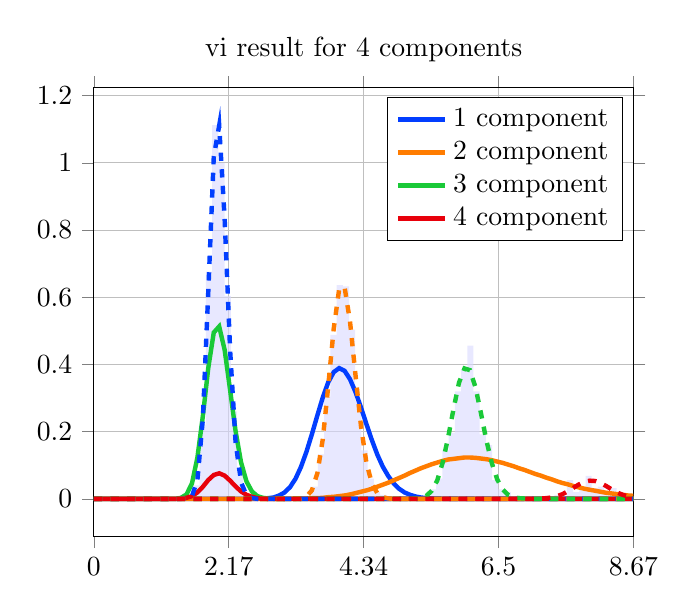 \begin{tikzpicture}
\begin{axis}[title={vi result for 4 components}, yticklabel style={/pgf/number format/fixed,
            /pgf/number format/precision=3}, grid={major}, yminorgrids={true}, tick align={outside}, xtick={0.0,2.168,4.335,6.503,8.671}, xmin={0.0}, xmax={8.671}, scaled y ticks={false}]
    \addplot[ybar interval, fill={blue!15}, forget plot, opacity={0.6}, draw={none}, bar width={5.0e-6}]
        table[row sep={\\}]
        {
            \\
            1.5  0.012  \\
            1.6  0.04  \\
            1.7  0.22  \\
            1.8  0.676  \\
            1.9  1.112  \\
            2.0  1.0  \\
            2.1  0.604  \\
            2.2  0.26  \\
            2.3  0.068  \\
            2.4  0.016  \\
            2.5  0.0  \\
            2.6  0.0  \\
            2.7  0.0  \\
            2.8  0.0  \\
            2.9  0.0  \\
            3.0  0.0  \\
            3.1  0.0  \\
            3.2  0.0  \\
            3.3  0.0  \\
            3.4  0.004  \\
            3.5  0.036  \\
            3.6  0.132  \\
            3.7  0.304  \\
            3.8  0.488  \\
            3.9  0.636  \\
            4.0  0.632  \\
            4.1  0.504  \\
            4.2  0.292  \\
            4.3  0.144  \\
            4.4  0.06  \\
            4.5  0.02  \\
            4.6  0.012  \\
            4.7  0.004  \\
            4.8  0.0  \\
            4.9  0.0  \\
            5.0  0.0  \\
            5.1  0.004  \\
            5.2  0.004  \\
            5.3  0.0  \\
            5.4  0.028  \\
            5.5  0.06  \\
            5.6  0.144  \\
            5.7  0.196  \\
            5.8  0.32  \\
            5.9  0.384  \\
            6.0  0.456  \\
            6.1  0.32  \\
            6.2  0.192  \\
            6.3  0.16  \\
            6.4  0.056  \\
            6.5  0.028  \\
            6.6  0.02  \\
            6.7  0.0  \\
            6.8  0.0  \\
            6.9  0.0  \\
            7.0  0.0  \\
            7.1  0.0  \\
            7.2  0.0  \\
            7.3  0.004  \\
            7.4  0.012  \\
            7.5  0.008  \\
            7.6  0.056  \\
            7.7  0.02  \\
            7.8  0.028  \\
            7.9  0.068  \\
            8.0  0.032  \\
            8.1  0.036  \\
            8.2  0.02  \\
            8.3  0.032  \\
            8.4  0.012  \\
            8.5  0.016  \\
            8.6  0.008  \\
            8.7  0.0  \\
        }
        ;
    \addplot[style={{ultra thick}}, color={rgb,1:red,0.008;green,0.243;blue,1.0}]
        table[row sep={\\}]
        {
            \\
            0.0  0.0  \\
            0.088  6.592e-126  \\
            0.175  2.45e-96  \\
            0.263  1.91e-79  \\
            0.35  9.601e-68  \\
            0.438  6.907e-59  \\
            0.526  7.892e-52  \\
            0.613  5.172e-46  \\
            0.701  4.182e-41  \\
            0.788  6.84e-37  \\
            0.876  3.171e-33  \\
            0.963  5.303e-30  \\
            1.051  3.82e-27  \\
            1.139  1.357e-24  \\
            1.226  2.639e-22  \\
            1.314  3.055e-20  \\
            1.401  2.25e-18  \\
            1.489  1.114e-16  \\
            1.577  3.88e-15  \\
            1.664  9.874e-14  \\
            1.752  1.896e-12  \\
            1.839  2.825e-11  \\
            1.927  3.343e-10  \\
            2.014  3.207e-9  \\
            2.102  2.539e-8  \\
            2.19  1.685e-7  \\
            2.277  9.508e-7  \\
            2.365  4.616e-6  \\
            2.452  1.95e-5  \\
            2.54  7.234e-5  \\
            2.628  0.0  \\
            2.715  0.001  \\
            2.803  0.002  \\
            2.89  0.004  \\
            2.978  0.01  \\
            3.065  0.019  \\
            3.153  0.035  \\
            3.241  0.06  \\
            3.328  0.095  \\
            3.416  0.14  \\
            3.503  0.192  \\
            3.591  0.248  \\
            3.679  0.302  \\
            3.766  0.347  \\
            3.854  0.377  \\
            3.941  0.389  \\
            4.029  0.381  \\
            4.116  0.356  \\
            4.204  0.318  \\
            4.292  0.272  \\
            4.379  0.223  \\
            4.467  0.175  \\
            4.554  0.132  \\
            4.642  0.096  \\
            4.73  0.068  \\
            4.817  0.046  \\
            4.905  0.03  \\
            4.992  0.019  \\
            5.08  0.012  \\
            5.168  0.007  \\
            5.255  0.004  \\
            5.343  0.002  \\
            5.43  0.001  \\
            5.518  0.001  \\
            5.605  0.0  \\
            5.693  0.0  \\
            5.781  8.913e-5  \\
            5.868  4.322e-5  \\
            5.956  2.049e-5  \\
            6.043  9.503e-6  \\
            6.131  4.314e-6  \\
            6.219  1.919e-6  \\
            6.306  8.362e-7  \\
            6.394  3.574e-7  \\
            6.481  1.499e-7  \\
            6.569  6.169e-8  \\
            6.656  2.494e-8  \\
            6.744  9.906e-9  \\
            6.832  3.868e-9  \\
            6.919  1.485e-9  \\
            7.007  5.612e-10  \\
            7.094  2.087e-10  \\
            7.182  7.643e-11  \\
            7.27  2.757e-11  \\
            7.357  9.798e-12  \\
            7.445  3.433e-12  \\
            7.532  1.186e-12  \\
            7.62  4.041e-13  \\
            7.707  1.358e-13  \\
            7.795  4.508e-14  \\
            7.883  1.477e-14  \\
            7.97  4.778e-15  \\
            8.058  1.527e-15  \\
            8.145  4.822e-16  \\
            8.233  1.505e-16  \\
            8.321  4.643e-17  \\
            8.408  1.417e-17  \\
            8.496  4.274e-18  \\
            8.583  1.276e-18  \\
            8.671  3.769e-19  \\
        }
        ;
    \addlegendentry {1 component}
    \addplot[style={{ultra thick}}, color={rgb,1:red,1.0;green,0.486;blue,0.0}]
        table[row sep={\\}]
        {
            \\
            0.0  0.0  \\
            0.088  7.962e-51  \\
            0.175  1.549e-40  \\
            0.263  1.31e-34  \\
            0.35  1.814e-30  \\
            0.438  2.638e-27  \\
            0.526  9.225e-25  \\
            0.613  1.207e-22  \\
            0.701  7.682e-21  \\
            0.788  2.822e-19  \\
            0.876  6.72e-18  \\
            0.963  1.127e-16  \\
            1.051  1.413e-15  \\
            1.139  1.391e-14  \\
            1.226  1.112e-13  \\
            1.314  7.437e-13  \\
            1.401  4.258e-12  \\
            1.489  2.127e-11  \\
            1.577  9.41e-11  \\
            1.664  3.738e-10  \\
            1.752  1.348e-9  \\
            1.839  4.453e-9  \\
            1.927  1.359e-8  \\
            2.014  3.859e-8  \\
            2.102  1.026e-7  \\
            2.19  2.566e-7  \\
            2.277  6.069e-7  \\
            2.365  1.363e-6  \\
            2.452  2.919e-6  \\
            2.54  5.978e-6  \\
            2.628  1.174e-5  \\
            2.715  2.219e-5  \\
            2.803  4.044e-5  \\
            2.89  7.123e-5  \\
            2.978  0.0  \\
            3.065  0.0  \\
            3.153  0.0  \\
            3.241  0.001  \\
            3.328  0.001  \\
            3.416  0.001  \\
            3.503  0.002  \\
            3.591  0.002  \\
            3.679  0.003  \\
            3.766  0.005  \\
            3.854  0.006  \\
            3.941  0.008  \\
            4.029  0.01  \\
            4.116  0.013  \\
            4.204  0.017  \\
            4.292  0.021  \\
            4.379  0.025  \\
            4.467  0.03  \\
            4.554  0.036  \\
            4.642  0.042  \\
            4.73  0.048  \\
            4.817  0.055  \\
            4.905  0.062  \\
            4.992  0.069  \\
            5.08  0.077  \\
            5.168  0.084  \\
            5.255  0.091  \\
            5.343  0.097  \\
            5.43  0.103  \\
            5.518  0.108  \\
            5.605  0.113  \\
            5.693  0.117  \\
            5.781  0.119  \\
            5.868  0.121  \\
            5.956  0.123  \\
            6.043  0.123  \\
            6.131  0.122  \\
            6.219  0.12  \\
            6.306  0.118  \\
            6.394  0.115  \\
            6.481  0.111  \\
            6.569  0.107  \\
            6.656  0.102  \\
            6.744  0.097  \\
            6.832  0.091  \\
            6.919  0.086  \\
            7.007  0.08  \\
            7.094  0.074  \\
            7.182  0.069  \\
            7.27  0.063  \\
            7.357  0.058  \\
            7.445  0.052  \\
            7.532  0.047  \\
            7.62  0.043  \\
            7.707  0.038  \\
            7.795  0.034  \\
            7.883  0.03  \\
            7.97  0.027  \\
            8.058  0.024  \\
            8.145  0.021  \\
            8.233  0.018  \\
            8.321  0.016  \\
            8.408  0.014  \\
            8.496  0.012  \\
            8.583  0.01  \\
            8.671  0.009  \\
        }
        ;
    \addlegendentry {2 component}
    \addplot[style={{ultra thick}}, color={rgb,1:red,0.102;green,0.788;blue,0.22}]
        table[row sep={\\}]
        {
            \\
            0.0  0.0  \\
            0.088  2.803e-92  \\
            0.175  6.274e-65  \\
            0.263  1.06e-49  \\
            0.35  1.951e-39  \\
            0.438  6.851e-32  \\
            0.526  4.582e-26  \\
            0.613  1.992e-21  \\
            0.701  1.172e-17  \\
            0.788  1.495e-14  \\
            0.876  5.716e-12  \\
            0.963  8.241e-10  \\
            1.051  5.312e-8  \\
            1.139  1.741e-6  \\
            1.226  3.209e-5  \\
            1.314  0.0  \\
            1.401  0.003  \\
            1.489  0.013  \\
            1.577  0.046  \\
            1.664  0.123  \\
            1.752  0.247  \\
            1.839  0.39  \\
            1.927  0.495  \\
            2.014  0.513  \\
            2.102  0.443  \\
            2.19  0.323  \\
            2.277  0.202  \\
            2.365  0.109  \\
            2.452  0.052  \\
            2.54  0.022  \\
            2.628  0.008  \\
            2.715  0.003  \\
            2.803  0.001  \\
            2.89  0.0  \\
            2.978  5.641e-5  \\
            3.065  1.305e-5  \\
            3.153  2.79e-6  \\
            3.241  5.532e-7  \\
            3.328  1.022e-7  \\
            3.416  1.765e-8  \\
            3.503  2.861e-9  \\
            3.591  4.363e-10  \\
            3.679  6.281e-11  \\
            3.766  8.558e-12  \\
            3.854  1.106e-12  \\
            3.941  1.361e-13  \\
            4.029  1.595e-14  \\
            4.116  1.785e-15  \\
            4.204  1.913e-16  \\
            4.292  1.965e-17  \\
            4.379  1.939e-18  \\
            4.467  1.84e-19  \\
            4.554  1.682e-20  \\
            4.642  1.483e-21  \\
            4.73  1.264e-22  \\
            4.817  1.042e-23  \\
            4.905  8.315e-25  \\
            4.992  6.434e-26  \\
            5.08  4.832e-27  \\
            5.168  3.526e-28  \\
            5.255  2.502e-29  \\
            5.343  1.729e-30  \\
            5.43  1.163e-31  \\
            5.518  7.634e-33  \\
            5.605  4.888e-34  \\
            5.693  3.057e-35  \\
            5.781  1.868e-36  \\
            5.868  1.117e-37  \\
            5.956  6.532e-39  \\
            6.043  3.742e-40  \\
            6.131  2.1e-41  \\
            6.219  1.155e-42  \\
            6.306  6.236e-44  \\
            6.394  3.303e-45  \\
            6.481  1.718e-46  \\
            6.569  8.781e-48  \\
            6.656  4.411e-49  \\
            6.744  2.179e-50  \\
            6.832  1.059e-51  \\
            6.919  5.062e-53  \\
            7.007  2.383e-54  \\
            7.094  1.105e-55  \\
            7.182  5.051e-57  \\
            7.27  2.275e-58  \\
            7.357  1.01e-59  \\
            7.445  4.425e-61  \\
            7.532  1.913e-62  \\
            7.62  8.158e-64  \\
            7.707  3.436e-65  \\
            7.795  1.429e-66  \\
            7.883  5.87e-68  \\
            7.97  2.383e-69  \\
            8.058  9.559e-71  \\
            8.145  3.792e-72  \\
            8.233  1.487e-73  \\
            8.321  5.768e-75  \\
            8.408  2.214e-76  \\
            8.496  8.407e-78  \\
            8.583  3.16e-79  \\
            8.671  1.176e-80  \\
        }
        ;
    \addlegendentry {3 component}
    \addplot[style={{ultra thick}}, color={rgb,1:red,0.91;green,0.0;blue,0.043}]
        table[row sep={\\}]
        {
            \\
            0.0  0.0  \\
            0.088  3.516e-82  \\
            0.175  3.503e-58  \\
            0.263  8.173e-45  \\
            0.35  8.471e-36  \\
            0.438  3.619e-29  \\
            0.526  4.796e-24  \\
            0.613  5.782e-20  \\
            0.701  1.206e-16  \\
            0.788  6.589e-14  \\
            0.876  1.251e-11  \\
            0.963  1.009e-9  \\
            1.051  4.022e-8  \\
            1.139  8.855e-7  \\
            1.226  1.177e-5  \\
            1.314  0.0  \\
            1.401  0.001  \\
            1.489  0.003  \\
            1.577  0.008  \\
            1.664  0.019  \\
            1.752  0.036  \\
            1.839  0.056  \\
            1.927  0.071  \\
            2.014  0.076  \\
            2.102  0.069  \\
            2.19  0.054  \\
            2.277  0.037  \\
            2.365  0.022  \\
            2.452  0.012  \\
            2.54  0.006  \\
            2.628  0.002  \\
            2.715  0.001  \\
            2.803  0.0  \\
            2.89  0.0  \\
            2.978  3.623e-5  \\
            3.065  1.036e-5  \\
            3.153  2.762e-6  \\
            3.241  6.897e-7  \\
            3.328  1.619e-7  \\
            3.416  3.581e-8  \\
            3.503  7.492e-9  \\
            3.591  1.486e-9  \\
            3.679  2.803e-10  \\
            3.766  5.036e-11  \\
            3.854  8.642e-12  \\
            3.941  1.419e-12  \\
            4.029  2.235e-13  \\
            4.116  3.381e-14  \\
            4.204  4.92e-15  \\
            4.292  6.901e-16  \\
            4.379  9.343e-17  \\
            4.467  1.223e-17  \\
            4.554  1.548e-18  \\
            4.642  1.9e-19  \\
            4.73  2.262e-20  \\
            4.817  2.615e-21  \\
            4.905  2.94e-22  \\
            4.992  3.217e-23  \\
            5.08  3.429e-24  \\
            5.168  3.563e-25  \\
            5.255  3.613e-26  \\
            5.343  3.579e-27  \\
            5.43  3.464e-28  \\
            5.518  3.28e-29  \\
            5.605  3.04e-30  \\
            5.693  2.759e-31  \\
            5.781  2.455e-32  \\
            5.868  2.141e-33  \\
            5.956  1.833e-34  \\
            6.043  1.54e-35  \\
            6.131  1.272e-36  \\
            6.219  1.032e-37  \\
            6.306  8.23e-39  \\
            6.394  6.458e-40  \\
            6.481  4.988e-41  \\
            6.569  3.793e-42  \\
            6.656  2.84e-43  \\
            6.744  2.096e-44  \\
            6.832  1.525e-45  \\
            6.919  1.094e-46  \\
            7.007  7.743e-48  \\
            7.094  5.407e-49  \\
            7.182  3.727e-50  \\
            7.27  2.537e-51  \\
            7.357  1.706e-52  \\
            7.445  1.133e-53  \\
            7.532  7.438e-55  \\
            7.62  4.827e-56  \\
            7.707  3.097e-57  \\
            7.795  1.966e-58  \\
            7.883  1.234e-59  \\
            7.97  7.67e-61  \\
            8.058  4.717e-62  \\
            8.145  2.872e-63  \\
            8.233  1.732e-64  \\
            8.321  1.034e-65  \\
            8.408  6.116e-67  \\
            8.496  3.584e-68  \\
            8.583  2.082e-69  \\
            8.671  1.198e-70  \\
        }
        ;
    \addlegendentry {4 component}
    \addplot[style={{ultra thick, dashed}}, color={rgb,1:red,0.008;green,0.243;blue,1.0}]
        table[row sep={\\}]
        {
            \\
            0.0  0.0  \\
            0.088  5.559e-188  \\
            0.175  7.017e-132  \\
            0.263  1.215e-100  \\
            0.35  1.392e-79  \\
            0.438  4.216e-64  \\
            0.526  3.786e-52  \\
            0.613  1.25e-42  \\
            0.701  6.815e-35  \\
            0.788  1.618e-28  \\
            0.876  3.244e-23  \\
            0.963  8.799e-19  \\
            1.051  4.577e-15  \\
            1.139  5.949e-12  \\
            1.226  2.374e-9  \\
            1.314  3.423e-7  \\
            1.401  2.034e-5  \\
            1.489  0.001  \\
            1.577  0.008  \\
            1.664  0.056  \\
            1.752  0.239  \\
            1.839  0.618  \\
            1.927  1.018  \\
            2.014  1.111  \\
            2.102  0.832  \\
            2.19  0.441  \\
            2.277  0.17  \\
            2.365  0.049  \\
            2.452  0.011  \\
            2.54  0.002  \\
            2.628  0.0  \\
            2.715  2.587e-5  \\
            2.803  2.254e-6  \\
            2.89  1.617e-7  \\
            2.978  9.658e-9  \\
            3.065  4.857e-10  \\
            3.153  2.076e-11  \\
            3.241  7.611e-13  \\
            3.328  2.412e-14  \\
            3.416  6.662e-16  \\
            3.503  1.614e-17  \\
            3.591  3.453e-19  \\
            3.679  6.562e-21  \\
            3.766  1.114e-22  \\
            3.854  1.698e-24  \\
            3.941  2.336e-26  \\
            4.029  2.912e-28  \\
            4.116  3.304e-30  \\
            4.204  3.426e-32  \\
            4.292  3.259e-34  \\
            4.379  2.853e-36  \\
            4.467  2.307e-38  \\
            4.554  1.727e-40  \\
            4.642  1.202e-42  \\
            4.73  7.791e-45  \\
            4.817  4.716e-47  \\
            4.905  2.674e-49  \\
            4.992  1.422e-51  \\
            5.08  7.117e-54  \\
            5.168  3.357e-56  \\
            5.255  1.495e-58  \\
            5.343  6.302e-61  \\
            5.43  2.518e-63  \\
            5.518  9.551e-66  \\
            5.605  3.446e-68  \\
            5.693  1.184e-70  \\
            5.781  3.884e-73  \\
            5.868  1.216e-75  \\
            5.956  3.645e-78  \\
            6.043  1.046e-80  \\
            6.131  2.88e-83  \\
            6.219  7.613e-86  \\
            6.306  1.934e-88  \\
            6.394  4.73e-91  \\
            6.481  1.114e-93  \\
            6.569  2.531e-96  \\
            6.656  5.549e-99  \\
            6.744  1.175e-101  \\
            6.832  2.408e-104  \\
            6.919  4.773e-107  \\
            7.007  9.165e-110  \\
            7.094  1.706e-112  \\
            7.182  3.081e-115  \\
            7.27  5.401e-118  \\
            7.357  9.199e-121  \\
            7.445  1.523e-123  \\
            7.532  2.454e-126  \\
            7.62  3.847e-129  \\
            7.707  5.877e-132  \\
            7.795  8.748e-135  \\
            7.883  1.27e-137  \\
            7.97  1.799e-140  \\
            8.058  2.488e-143  \\
            8.145  3.36e-146  \\
            8.233  4.435e-149  \\
            8.321  5.724e-152  \\
            8.408  7.226e-155  \\
            8.496  8.927e-158  \\
            8.583  1.08e-160  \\
            8.671  1.279e-163  \\
        }
        ;
    \addplot[style={{ultra thick, dashed}}, color={rgb,1:red,1.0;green,0.486;blue,0.0}]
        table[row sep={\\}]
        {
            \\
            0.0  0.0  \\
            0.088  0.0  \\
            0.175  0.0  \\
            0.263  1.962e-310  \\
            0.35  2.185e-264  \\
            0.438  1.595e-229  \\
            0.526  9.826e-202  \\
            0.613  7.95e-179  \\
            0.701  1.719e-159  \\
            0.788  6.942e-143  \\
            0.876  1.972e-128  \\
            0.963  1.016e-115  \\
            1.051  1.909e-104  \\
            1.139  2.223e-94  \\
            1.226  2.426e-85  \\
            1.314  3.44e-77  \\
            1.401  8.245e-70  \\
            1.489  4.147e-63  \\
            1.577  5.23e-57  \\
            1.664  1.922e-51  \\
            1.752  2.335e-46  \\
            1.839  1.045e-41  \\
            1.927  1.89e-37  \\
            2.014  1.497e-33  \\
            2.102  5.578e-30  \\
            2.19  1.039e-26  \\
            2.277  1.021e-23  \\
            2.365  5.559e-21  \\
            2.452  1.75e-18  \\
            2.54  3.312e-16  \\
            2.628  3.899e-14  \\
            2.715  2.945e-12  \\
            2.803  1.468e-10  \\
            2.89  4.958e-9  \\
            2.978  1.16e-7  \\
            3.065  1.923e-6  \\
            3.153  2.3e-5  \\
            3.241  0.0  \\
            3.328  0.001  \\
            3.416  0.007  \\
            3.503  0.025  \\
            3.591  0.076  \\
            3.679  0.178  \\
            3.766  0.335  \\
            3.854  0.506  \\
            3.941  0.623  \\
            4.029  0.63  \\
            4.116  0.528  \\
            4.204  0.369  \\
            4.292  0.217  \\
            4.379  0.108  \\
            4.467  0.046  \\
            4.554  0.017  \\
            4.642  0.005  \\
            4.73  0.001  \\
            4.817  0.0  \\
            4.905  7.057e-5  \\
            4.992  1.294e-5  \\
            5.08  2.098e-6  \\
            5.168  3.021e-7  \\
            5.255  3.88e-8  \\
            5.343  4.46e-9  \\
            5.43  4.605e-10  \\
            5.518  4.286e-11  \\
            5.605  3.608e-12  \\
            5.693  2.755e-13  \\
            5.781  1.914e-14  \\
            5.868  1.213e-15  \\
            5.956  7.037e-17  \\
            6.043  3.744e-18  \\
            6.131  1.832e-19  \\
            6.219  8.263e-21  \\
            6.306  3.443e-22  \\
            6.394  1.328e-23  \\
            6.481  4.755e-25  \\
            6.569  1.583e-26  \\
            6.656  4.907e-28  \\
            6.744  1.42e-29  \\
            6.832  3.841e-31  \\
            6.919  9.73e-33  \\
            7.007  2.312e-34  \\
            7.094  5.163e-36  \\
            7.182  1.085e-37  \\
            7.27  2.148e-39  \\
            7.357  4.013e-41  \\
            7.445  7.086e-43  \\
            7.532  1.184e-44  \\
            7.62  1.875e-46  \\
            7.707  2.816e-48  \\
            7.795  4.016e-50  \\
            7.883  5.447e-52  \\
            7.97  7.034e-54  \\
            8.058  8.654e-56  \\
            8.145  1.016e-57  \\
            8.233  1.139e-59  \\
            8.321  1.22e-61  \\
            8.408  1.25e-63  \\
            8.496  1.227e-65  \\
            8.583  1.155e-67  \\
            8.671  1.042e-69  \\
        }
        ;
    \addplot[style={{ultra thick, dashed}}, color={rgb,1:red,0.102;green,0.788;blue,0.22}]
        table[row sep={\\}]
        {
            \\
            0.0  0.0  \\
            0.088  0.0  \\
            0.175  0.0  \\
            0.263  0.0  \\
            0.35  0.0  \\
            0.438  0.0  \\
            0.526  0.0  \\
            0.613  0.0  \\
            0.701  0.0  \\
            0.788  8.507e-303  \\
            0.876  3.426e-279  \\
            0.963  3.351e-258  \\
            1.051  2.274e-239  \\
            1.139  2.374e-222  \\
            1.226  7.086e-207  \\
            1.314  9.876e-193  \\
            1.401  9.55e-180  \\
            1.489  8.857e-168  \\
            1.577  1.03e-156  \\
            1.664  1.88e-146  \\
            1.752  6.517e-137  \\
            1.839  5.043e-128  \\
            1.927  1.002e-119  \\
            2.014  5.764e-112  \\
            2.102  1.068e-104  \\
            2.19  6.987e-98  \\
            2.277  1.752e-91  \\
            2.365  1.81e-85  \\
            2.452  8.214e-80  \\
            2.54  1.736e-74  \\
            2.628  1.799e-69  \\
            2.715  9.578e-65  \\
            2.803  2.733e-60  \\
            2.89  4.344e-56  \\
            2.978  3.983e-52  \\
            3.065  2.174e-48  \\
            3.153  7.277e-45  \\
            3.241  1.534e-41  \\
            3.328  2.087e-38  \\
            3.416  1.876e-35  \\
            3.503  1.137e-32  \\
            3.591  4.736e-30  \\
            3.679  1.382e-27  \\
            3.766  2.871e-25  \\
            3.854  4.313e-23  \\
            3.941  4.755e-21  \\
            4.029  3.9e-19  \\
            4.116  2.409e-17  \\
            4.204  1.135e-15  \\
            4.292  4.123e-14  \\
            4.379  1.167e-12  \\
            4.467  2.599e-11  \\
            4.554  4.597e-10  \\
            4.642  6.515e-9  \\
            4.73  7.461e-8  \\
            4.817  6.957e-7  \\
            4.905  5.321e-6  \\
            4.992  3.362e-5  \\
            5.08  0.0  \\
            5.168  0.001  \\
            5.255  0.003  \\
            5.343  0.009  \\
            5.43  0.024  \\
            5.518  0.055  \\
            5.605  0.108  \\
            5.693  0.183  \\
            5.781  0.269  \\
            5.868  0.346  \\
            5.956  0.388  \\
            6.043  0.383  \\
            6.131  0.333  \\
            6.219  0.256  \\
            6.306  0.175  \\
            6.394  0.107  \\
            6.481  0.058  \\
            6.569  0.028  \\
            6.656  0.012  \\
            6.744  0.005  \\
            6.832  0.002  \\
            6.919  0.001  \\
            7.007  0.0  \\
            7.094  4.464e-5  \\
            7.182  1.091e-5  \\
            7.27  2.44e-6  \\
            7.357  5.002e-7  \\
            7.445  9.419e-8  \\
            7.532  1.633e-8  \\
            7.62  2.61e-9  \\
            7.707  3.854e-10  \\
            7.795  5.268e-11  \\
            7.883  6.676e-12  \\
            7.97  7.857e-13  \\
            8.058  8.602e-14  \\
            8.145  8.774e-15  \\
            8.233  8.351e-16  \\
            8.321  7.427e-17  \\
            8.408  6.182e-18  \\
            8.496  4.821e-19  \\
            8.583  3.528e-20  \\
            8.671  2.426e-21  \\
        }
        ;
    \addplot[style={{ultra thick, dashed}}, color={rgb,1:red,0.91;green,0.0;blue,0.043}]
        table[row sep={\\}]
        {
            \\
            0.0  0.0  \\
            0.088  0.0  \\
            0.175  0.0  \\
            0.263  0.0  \\
            0.35  0.0  \\
            0.438  0.0  \\
            0.526  0.0  \\
            0.613  0.0  \\
            0.701  0.0  \\
            0.788  0.0  \\
            0.876  0.0  \\
            0.963  0.0  \\
            1.051  0.0  \\
            1.139  0.0  \\
            1.226  0.0  \\
            1.314  0.0  \\
            1.401  6.864e-320  \\
            1.489  1.174e-302  \\
            1.577  1.259e-286  \\
            1.664  1.142e-271  \\
            1.752  1.129e-257  \\
            1.839  1.51e-244  \\
            1.927  3.295e-232  \\
            2.014  1.377e-220  \\
            2.102  1.269e-209  \\
            2.19  2.916e-199  \\
            2.277  1.865e-189  \\
            2.365  3.655e-180  \\
            2.452  2.392e-171  \\
            2.54  5.645e-163  \\
            2.628  5.15e-155  \\
            2.715  1.933e-147  \\
            2.803  3.157e-140  \\
            2.89  2.362e-133  \\
            2.978  8.482e-127  \\
            3.065  1.526e-120  \\
            3.153  1.429e-114  \\
            3.241  7.223e-109  \\
            3.328  2.036e-103  \\
            3.416  3.301e-98  \\
            3.503  3.164e-93  \\
            3.591  1.84e-88  \\
            3.679  6.651e-84  \\
            3.766  1.528e-79  \\
            3.854  2.28e-75  \\
            3.941  2.25e-71  \\
            4.029  1.497e-67  \\
            4.116  6.824e-64  \\
            4.204  2.167e-60  \\
            4.292  4.864e-57  \\
            4.379  7.827e-54  \\
            4.467  9.149e-51  \\
            4.554  7.865e-48  \\
            4.642  5.031e-45  \\
            4.73  2.422e-42  \\
            4.817  8.861e-40  \\
            4.905  2.49e-37  \\
            4.992  5.422e-35  \\
            5.08  9.234e-33  \\
            5.168  1.24e-30  \\
            5.255  1.323e-28  \\
            5.343  1.131e-26  \\
            5.43  7.803e-25  \\
            5.518  4.372e-23  \\
            5.605  2.003e-21  \\
            5.693  7.547e-20  \\
            5.781  2.354e-18  \\
            5.868  6.113e-17  \\
            5.956  1.328e-15  \\
            6.043  2.429e-14  \\
            6.131  3.754e-13  \\
            6.219  4.93e-12  \\
            6.306  5.525e-11  \\
            6.394  5.307e-10  \\
            6.481  4.388e-9  \\
            6.569  3.135e-8  \\
            6.656  1.944e-7  \\
            6.744  1.049e-6  \\
            6.832  4.95e-6  \\
            6.919  2.048e-5  \\
            7.007  7.454e-5  \\
            7.094  0.0  \\
            7.182  0.001  \\
            7.27  0.002  \\
            7.357  0.004  \\
            7.445  0.008  \\
            7.532  0.014  \\
            7.62  0.023  \\
            7.707  0.033  \\
            7.795  0.043  \\
            7.883  0.051  \\
            7.97  0.054  \\
            8.058  0.053  \\
            8.145  0.047  \\
            8.233  0.038  \\
            8.321  0.028  \\
            8.408  0.019  \\
            8.496  0.012  \\
            8.583  0.007  \\
            8.671  0.004  \\
        }
        ;
\end{axis}
\end{tikzpicture}
